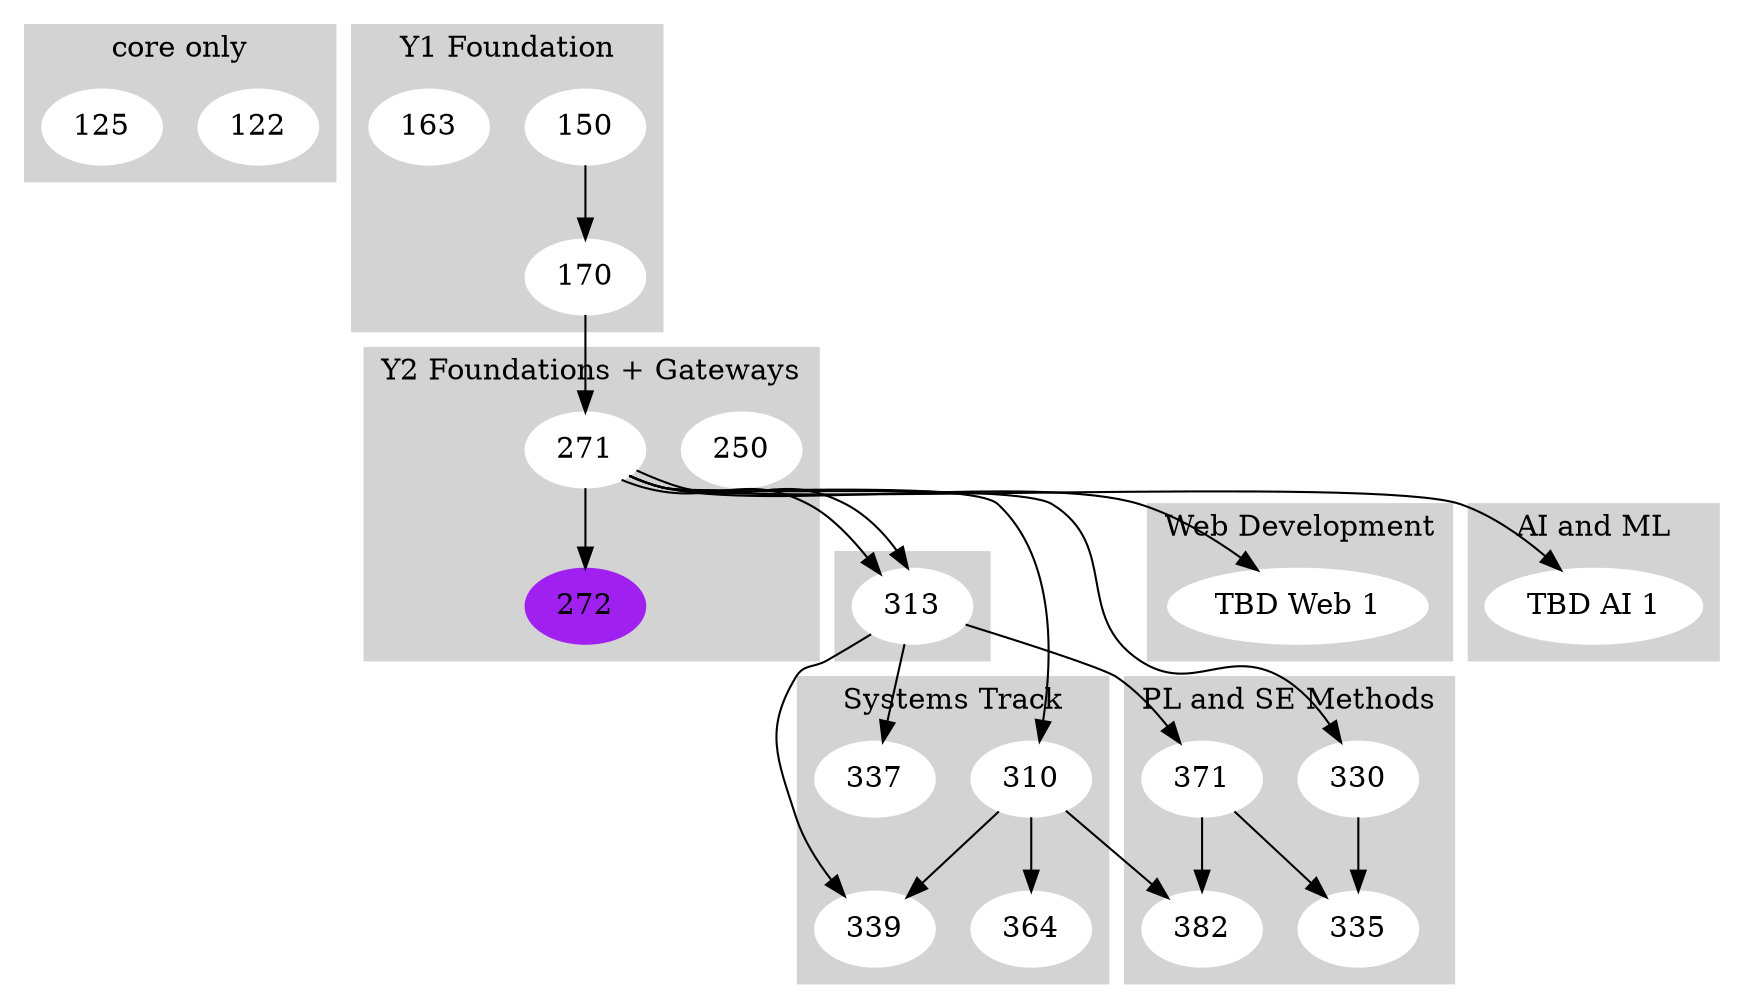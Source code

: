 digraph G {
	compound=true
	subgraph cluster_core {
		node [color=white style=filled]
		style=filled
		color=lightgrey
		122
		125
		label="core only"
	}
	subgraph cluster_foundation_y1 {
		node [color=white style=filled]
		style=filled
		color=lightgrey
		150
		163
		150 -> 170
		label="Y1 Foundation"
	}
	subgraph cluster_year2 {
		node [color=white style=filled]
		style=filled
		color=lightgrey
		250
		271
		272 [color=purple]
		271 -> 272
		label="Y2 Foundations + Gateways"
	}
	subgraph cluster_y3 {
		node [color=white style=filled]
		style=filled
		color=lightgrey
		313
	}
	subgraph cluster_systems {
		node [color=white style=filled]
		style=filled
		color=lightgrey
		271 -> 310
		310 -> 339
		310 -> 364
		313 -> 339
		313 -> 337
		label="Systems Track"
	}
	subgraph cluster_plse {
		node [color=white style=filled]
		style=filled
		color=lightgrey
		271 -> 313
		271 -> 330
		313 -> 371
		330 -> 335
		371 -> 335
		371 -> 382
		310 -> 382
		label="PL and SE Methods"
	}
	subgraph cluster_web {
		node [color=white style=filled]
		style=filled
		color=lightgrey
		271 -> "TBD Web 1"
		label="Web Development"
	}
	subgraph cluster_ai {
		node [color=white style=filled]
		style=filled
		color=lightgrey
		271 -> "TBD AI 1"
		label="AI and ML"
	}
	170 -> 271
	271 -> 313
}

